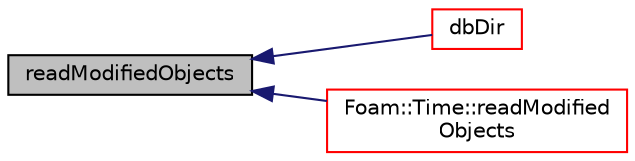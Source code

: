 digraph "readModifiedObjects"
{
  bgcolor="transparent";
  edge [fontname="Helvetica",fontsize="10",labelfontname="Helvetica",labelfontsize="10"];
  node [fontname="Helvetica",fontsize="10",shape=record];
  rankdir="LR";
  Node6458 [label="readModifiedObjects",height=0.2,width=0.4,color="black", fillcolor="grey75", style="filled", fontcolor="black"];
  Node6458 -> Node6459 [dir="back",color="midnightblue",fontsize="10",style="solid",fontname="Helvetica"];
  Node6459 [label="dbDir",height=0.2,width=0.4,color="red",URL="$a27433.html#a9ecd132f79c64a2676e2ec906c864653",tooltip="Local directory path of this objectRegistry relative to the time. "];
  Node6458 -> Node6481 [dir="back",color="midnightblue",fontsize="10",style="solid",fontname="Helvetica"];
  Node6481 [label="Foam::Time::readModified\lObjects",height=0.2,width=0.4,color="red",URL="$a27457.html#ad42b9316f3704237d26cd99245d49d61",tooltip="Read the objects that have been modified. "];
}
